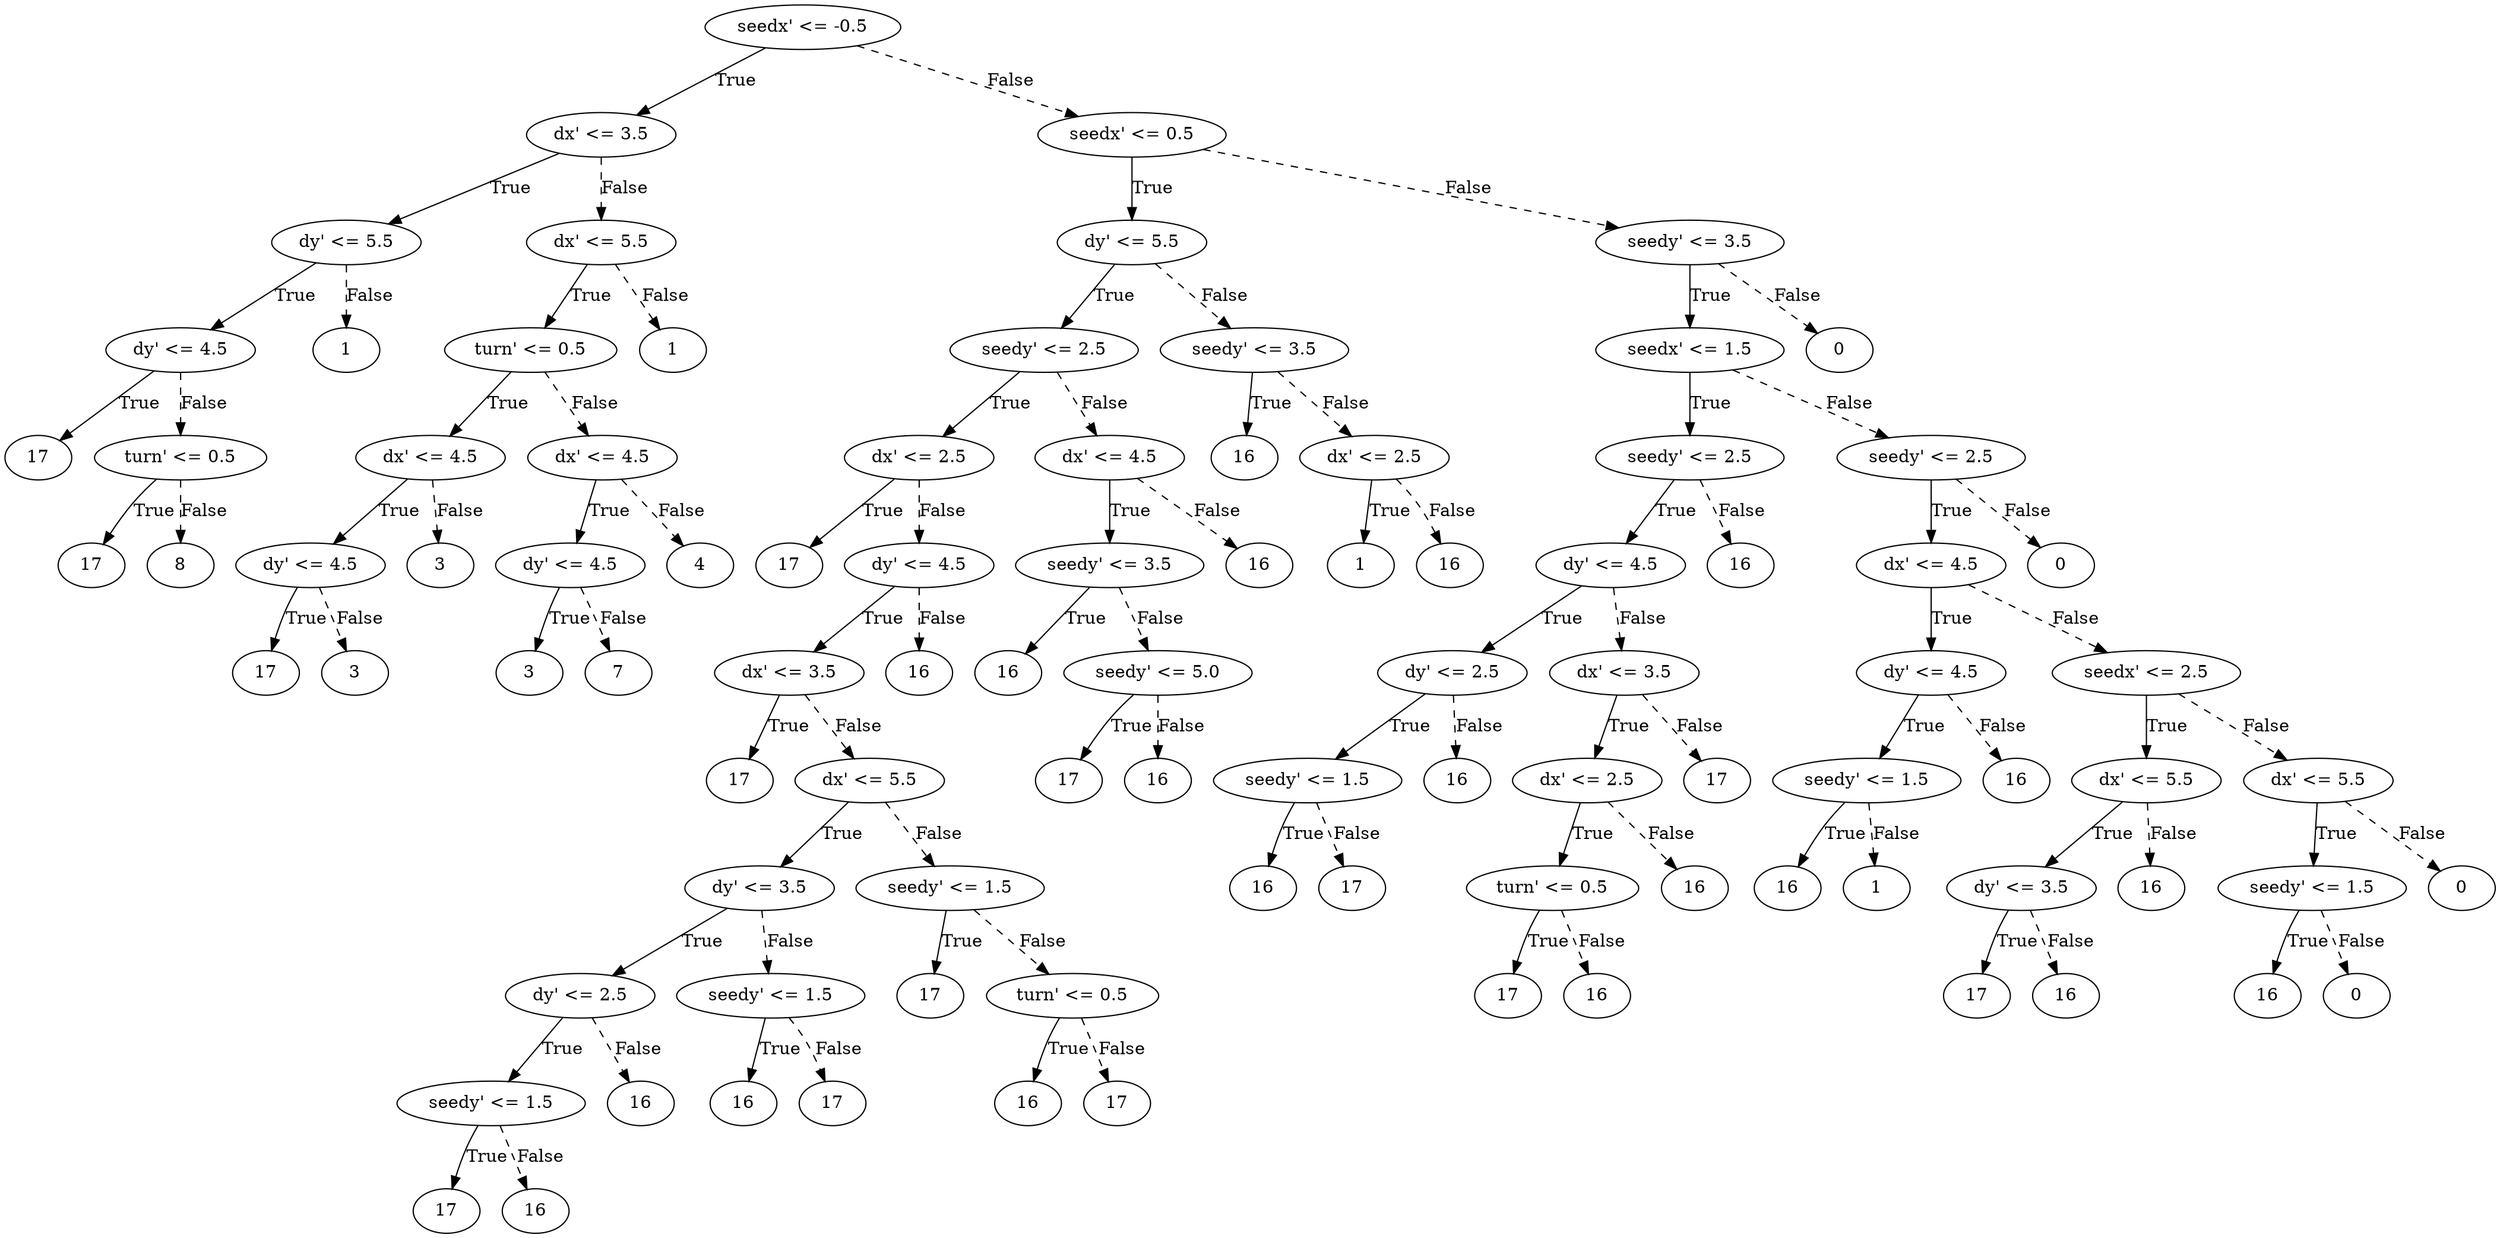 digraph {
0 [label="seedx' <= -0.5"];
1 [label="dx' <= 3.5"];
2 [label="dy' <= 5.5"];
3 [label="dy' <= 4.5"];
4 [label="17"];
3 -> 4 [label="True"];
5 [label="turn' <= 0.5"];
6 [label="17"];
5 -> 6 [label="True"];
7 [label="8"];
5 -> 7 [style="dashed", label="False"];
3 -> 5 [style="dashed", label="False"];
2 -> 3 [label="True"];
8 [label="1"];
2 -> 8 [style="dashed", label="False"];
1 -> 2 [label="True"];
9 [label="dx' <= 5.5"];
10 [label="turn' <= 0.5"];
11 [label="dx' <= 4.5"];
12 [label="dy' <= 4.5"];
13 [label="17"];
12 -> 13 [label="True"];
14 [label="3"];
12 -> 14 [style="dashed", label="False"];
11 -> 12 [label="True"];
15 [label="3"];
11 -> 15 [style="dashed", label="False"];
10 -> 11 [label="True"];
16 [label="dx' <= 4.5"];
17 [label="dy' <= 4.5"];
18 [label="3"];
17 -> 18 [label="True"];
19 [label="7"];
17 -> 19 [style="dashed", label="False"];
16 -> 17 [label="True"];
20 [label="4"];
16 -> 20 [style="dashed", label="False"];
10 -> 16 [style="dashed", label="False"];
9 -> 10 [label="True"];
21 [label="1"];
9 -> 21 [style="dashed", label="False"];
1 -> 9 [style="dashed", label="False"];
0 -> 1 [label="True"];
22 [label="seedx' <= 0.5"];
23 [label="dy' <= 5.5"];
24 [label="seedy' <= 2.5"];
25 [label="dx' <= 2.5"];
26 [label="17"];
25 -> 26 [label="True"];
27 [label="dy' <= 4.5"];
28 [label="dx' <= 3.5"];
29 [label="17"];
28 -> 29 [label="True"];
30 [label="dx' <= 5.5"];
31 [label="dy' <= 3.5"];
32 [label="dy' <= 2.5"];
33 [label="seedy' <= 1.5"];
34 [label="17"];
33 -> 34 [label="True"];
35 [label="16"];
33 -> 35 [style="dashed", label="False"];
32 -> 33 [label="True"];
36 [label="16"];
32 -> 36 [style="dashed", label="False"];
31 -> 32 [label="True"];
37 [label="seedy' <= 1.5"];
38 [label="16"];
37 -> 38 [label="True"];
39 [label="17"];
37 -> 39 [style="dashed", label="False"];
31 -> 37 [style="dashed", label="False"];
30 -> 31 [label="True"];
40 [label="seedy' <= 1.5"];
41 [label="17"];
40 -> 41 [label="True"];
42 [label="turn' <= 0.5"];
43 [label="16"];
42 -> 43 [label="True"];
44 [label="17"];
42 -> 44 [style="dashed", label="False"];
40 -> 42 [style="dashed", label="False"];
30 -> 40 [style="dashed", label="False"];
28 -> 30 [style="dashed", label="False"];
27 -> 28 [label="True"];
45 [label="16"];
27 -> 45 [style="dashed", label="False"];
25 -> 27 [style="dashed", label="False"];
24 -> 25 [label="True"];
46 [label="dx' <= 4.5"];
47 [label="seedy' <= 3.5"];
48 [label="16"];
47 -> 48 [label="True"];
49 [label="seedy' <= 5.0"];
50 [label="17"];
49 -> 50 [label="True"];
51 [label="16"];
49 -> 51 [style="dashed", label="False"];
47 -> 49 [style="dashed", label="False"];
46 -> 47 [label="True"];
52 [label="16"];
46 -> 52 [style="dashed", label="False"];
24 -> 46 [style="dashed", label="False"];
23 -> 24 [label="True"];
53 [label="seedy' <= 3.5"];
54 [label="16"];
53 -> 54 [label="True"];
55 [label="dx' <= 2.5"];
56 [label="1"];
55 -> 56 [label="True"];
57 [label="16"];
55 -> 57 [style="dashed", label="False"];
53 -> 55 [style="dashed", label="False"];
23 -> 53 [style="dashed", label="False"];
22 -> 23 [label="True"];
58 [label="seedy' <= 3.5"];
59 [label="seedx' <= 1.5"];
60 [label="seedy' <= 2.5"];
61 [label="dy' <= 4.5"];
62 [label="dy' <= 2.5"];
63 [label="seedy' <= 1.5"];
64 [label="16"];
63 -> 64 [label="True"];
65 [label="17"];
63 -> 65 [style="dashed", label="False"];
62 -> 63 [label="True"];
66 [label="16"];
62 -> 66 [style="dashed", label="False"];
61 -> 62 [label="True"];
67 [label="dx' <= 3.5"];
68 [label="dx' <= 2.5"];
69 [label="turn' <= 0.5"];
70 [label="17"];
69 -> 70 [label="True"];
71 [label="16"];
69 -> 71 [style="dashed", label="False"];
68 -> 69 [label="True"];
72 [label="16"];
68 -> 72 [style="dashed", label="False"];
67 -> 68 [label="True"];
73 [label="17"];
67 -> 73 [style="dashed", label="False"];
61 -> 67 [style="dashed", label="False"];
60 -> 61 [label="True"];
74 [label="16"];
60 -> 74 [style="dashed", label="False"];
59 -> 60 [label="True"];
75 [label="seedy' <= 2.5"];
76 [label="dx' <= 4.5"];
77 [label="dy' <= 4.5"];
78 [label="seedy' <= 1.5"];
79 [label="16"];
78 -> 79 [label="True"];
80 [label="1"];
78 -> 80 [style="dashed", label="False"];
77 -> 78 [label="True"];
81 [label="16"];
77 -> 81 [style="dashed", label="False"];
76 -> 77 [label="True"];
82 [label="seedx' <= 2.5"];
83 [label="dx' <= 5.5"];
84 [label="dy' <= 3.5"];
85 [label="17"];
84 -> 85 [label="True"];
86 [label="16"];
84 -> 86 [style="dashed", label="False"];
83 -> 84 [label="True"];
87 [label="16"];
83 -> 87 [style="dashed", label="False"];
82 -> 83 [label="True"];
88 [label="dx' <= 5.5"];
89 [label="seedy' <= 1.5"];
90 [label="16"];
89 -> 90 [label="True"];
91 [label="0"];
89 -> 91 [style="dashed", label="False"];
88 -> 89 [label="True"];
92 [label="0"];
88 -> 92 [style="dashed", label="False"];
82 -> 88 [style="dashed", label="False"];
76 -> 82 [style="dashed", label="False"];
75 -> 76 [label="True"];
93 [label="0"];
75 -> 93 [style="dashed", label="False"];
59 -> 75 [style="dashed", label="False"];
58 -> 59 [label="True"];
94 [label="0"];
58 -> 94 [style="dashed", label="False"];
22 -> 58 [style="dashed", label="False"];
0 -> 22 [style="dashed", label="False"];

}